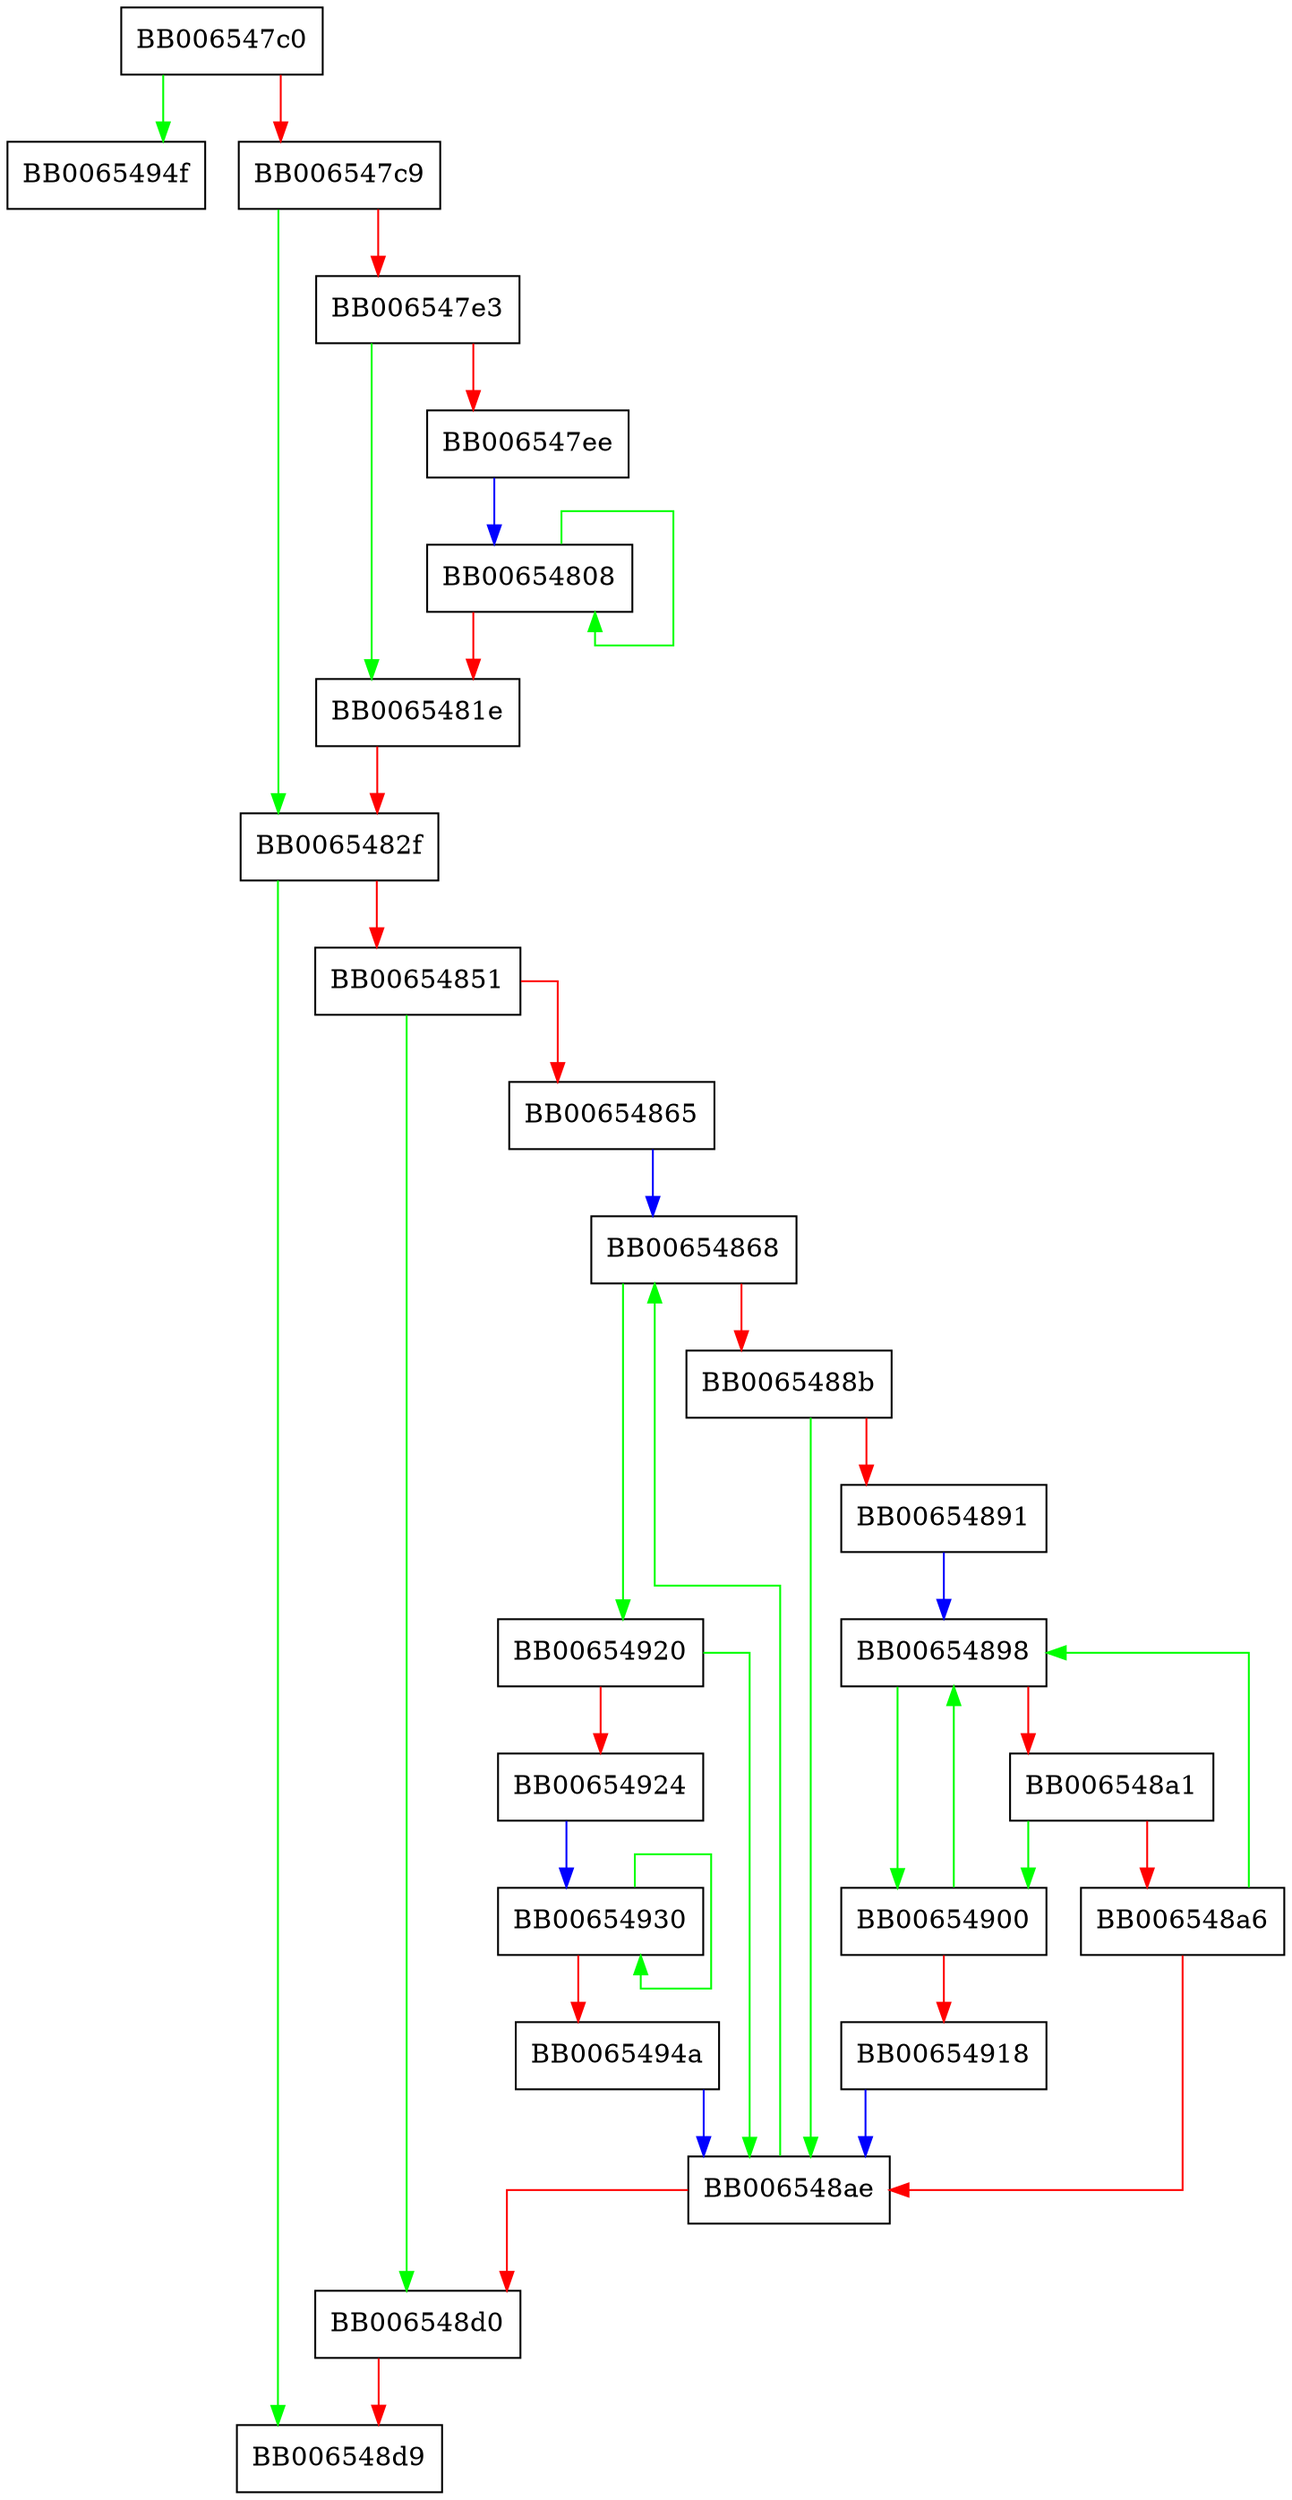 digraph TXT_DB_free {
  node [shape="box"];
  graph [splines=ortho];
  BB006547c0 -> BB0065494f [color="green"];
  BB006547c0 -> BB006547c9 [color="red"];
  BB006547c9 -> BB0065482f [color="green"];
  BB006547c9 -> BB006547e3 [color="red"];
  BB006547e3 -> BB0065481e [color="green"];
  BB006547e3 -> BB006547ee [color="red"];
  BB006547ee -> BB00654808 [color="blue"];
  BB00654808 -> BB00654808 [color="green"];
  BB00654808 -> BB0065481e [color="red"];
  BB0065481e -> BB0065482f [color="red"];
  BB0065482f -> BB006548d9 [color="green"];
  BB0065482f -> BB00654851 [color="red"];
  BB00654851 -> BB006548d0 [color="green"];
  BB00654851 -> BB00654865 [color="red"];
  BB00654865 -> BB00654868 [color="blue"];
  BB00654868 -> BB00654920 [color="green"];
  BB00654868 -> BB0065488b [color="red"];
  BB0065488b -> BB006548ae [color="green"];
  BB0065488b -> BB00654891 [color="red"];
  BB00654891 -> BB00654898 [color="blue"];
  BB00654898 -> BB00654900 [color="green"];
  BB00654898 -> BB006548a1 [color="red"];
  BB006548a1 -> BB00654900 [color="green"];
  BB006548a1 -> BB006548a6 [color="red"];
  BB006548a6 -> BB00654898 [color="green"];
  BB006548a6 -> BB006548ae [color="red"];
  BB006548ae -> BB00654868 [color="green"];
  BB006548ae -> BB006548d0 [color="red"];
  BB006548d0 -> BB006548d9 [color="red"];
  BB00654900 -> BB00654898 [color="green"];
  BB00654900 -> BB00654918 [color="red"];
  BB00654918 -> BB006548ae [color="blue"];
  BB00654920 -> BB006548ae [color="green"];
  BB00654920 -> BB00654924 [color="red"];
  BB00654924 -> BB00654930 [color="blue"];
  BB00654930 -> BB00654930 [color="green"];
  BB00654930 -> BB0065494a [color="red"];
  BB0065494a -> BB006548ae [color="blue"];
}